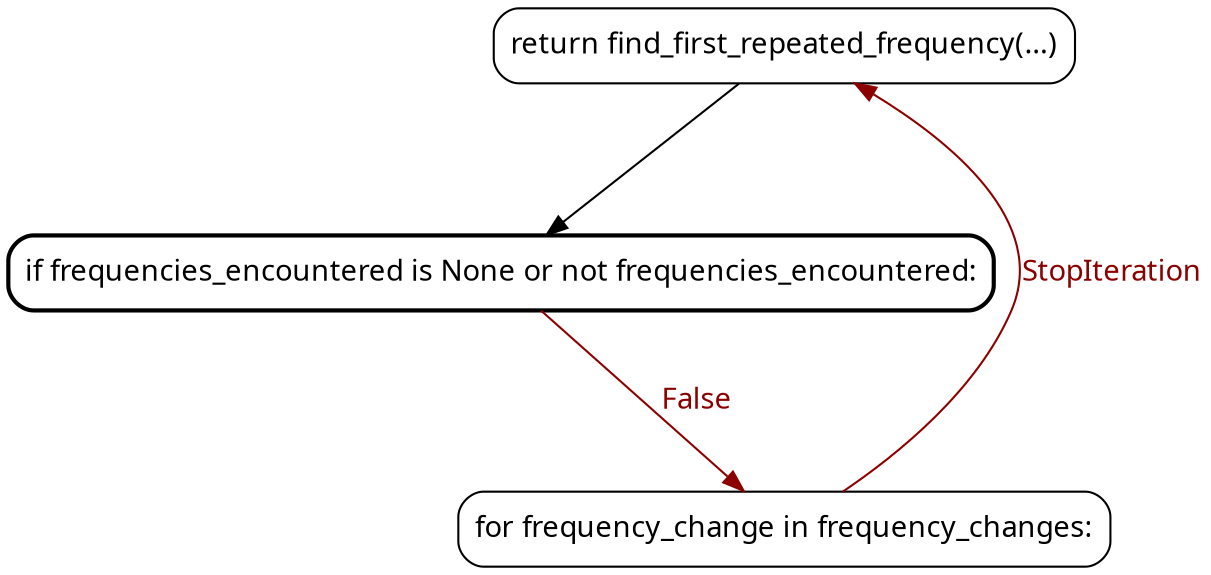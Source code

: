strict digraph 12 {
    ranksep="1.0";
    node[shape="box",style="rounded",fontname="FiraCode Nerd Font"];
    edge[fontname="FiraCode Nerd Font"];
    4[label="return find_first_repeated_frequency(...)"];
    1[label="if frequencies_encountered is None or not frequencies_encountered:",style="rounded, bold"];
    2[label="for frequency_change in frequency_changes:"];
    4[label="return find_first_repeated_frequency(...)"];
    4 -> 1 ;
    1 -> 2 [label="False",color=red4,fontcolor=red4];
    2 -> 4 [label="StopIteration",color=red4,fontcolor=red4];
}